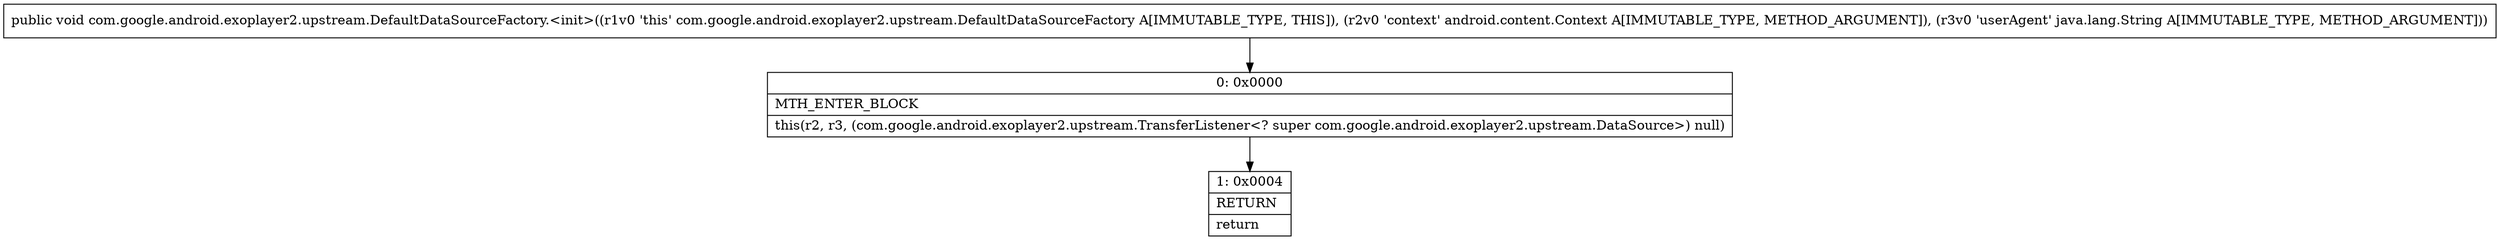 digraph "CFG forcom.google.android.exoplayer2.upstream.DefaultDataSourceFactory.\<init\>(Landroid\/content\/Context;Ljava\/lang\/String;)V" {
Node_0 [shape=record,label="{0\:\ 0x0000|MTH_ENTER_BLOCK\l|this(r2, r3, (com.google.android.exoplayer2.upstream.TransferListener\<? super com.google.android.exoplayer2.upstream.DataSource\>) null)\l}"];
Node_1 [shape=record,label="{1\:\ 0x0004|RETURN\l|return\l}"];
MethodNode[shape=record,label="{public void com.google.android.exoplayer2.upstream.DefaultDataSourceFactory.\<init\>((r1v0 'this' com.google.android.exoplayer2.upstream.DefaultDataSourceFactory A[IMMUTABLE_TYPE, THIS]), (r2v0 'context' android.content.Context A[IMMUTABLE_TYPE, METHOD_ARGUMENT]), (r3v0 'userAgent' java.lang.String A[IMMUTABLE_TYPE, METHOD_ARGUMENT])) }"];
MethodNode -> Node_0;
Node_0 -> Node_1;
}


